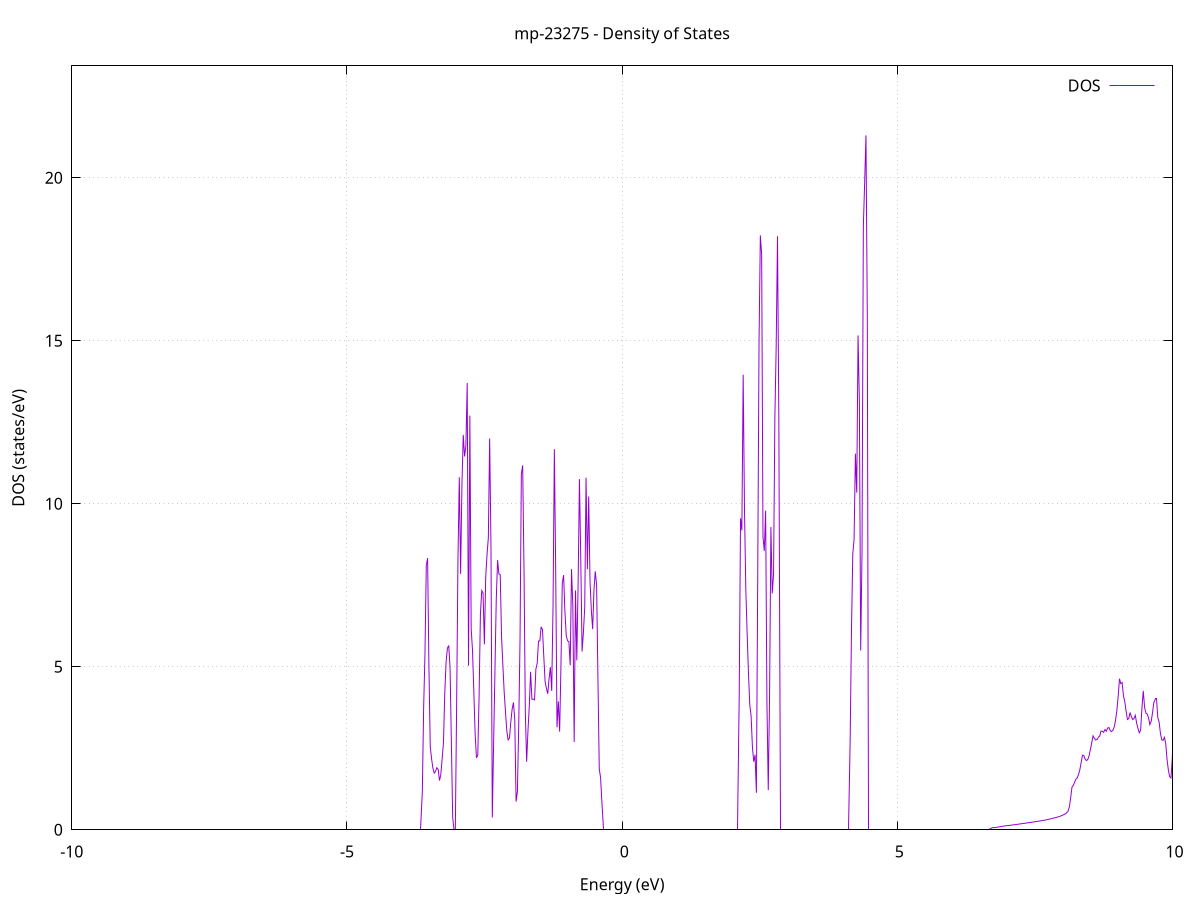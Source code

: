 set title 'mp-23275 - Density of States'
set xlabel 'Energy (eV)'
set ylabel 'DOS (states/eV)'
set grid
set xrange [-10:10]
set yrange [0:23.435]
set xzeroaxis lt -1
set terminal png size 800,600
set output 'mp-23275_dos_gnuplot.png'
plot '-' using 1:2 with lines title 'DOS'
-34.700200 0.000000
-34.676200 0.000000
-34.652200 0.000000
-34.628200 0.000000
-34.604200 0.000000
-34.580200 0.000000
-34.556200 0.000000
-34.532300 0.000000
-34.508300 0.000000
-34.484300 0.000000
-34.460300 0.000000
-34.436300 0.000000
-34.412300 0.000000
-34.388300 0.000000
-34.364300 0.000000
-34.340300 0.000000
-34.316300 0.000000
-34.292300 0.000000
-34.268300 0.000000
-34.244300 0.000000
-34.220400 0.000000
-34.196400 0.000000
-34.172400 0.000000
-34.148400 0.000000
-34.124400 0.000000
-34.100400 0.000000
-34.076400 0.000000
-34.052400 0.000000
-34.028400 0.000000
-34.004400 0.000000
-33.980400 0.000000
-33.956400 0.000000
-33.932500 0.000000
-33.908500 0.000000
-33.884500 0.000000
-33.860500 0.000000
-33.836500 0.000000
-33.812500 0.000000
-33.788500 0.000000
-33.764500 0.000000
-33.740500 0.000000
-33.716500 0.000000
-33.692500 0.000000
-33.668500 0.000000
-33.644600 0.000000
-33.620600 0.000000
-33.596600 0.000000
-33.572600 0.000000
-33.548600 0.000000
-33.524600 0.000000
-33.500600 0.000000
-33.476600 0.000000
-33.452600 0.000000
-33.428600 0.000000
-33.404600 0.000000
-33.380600 0.000000
-33.356700 0.000000
-33.332700 0.000000
-33.308700 0.000000
-33.284700 0.000000
-33.260700 0.000000
-33.236700 0.000000
-33.212700 0.000000
-33.188700 0.000000
-33.164700 0.000000
-33.140700 0.000000
-33.116700 0.000000
-33.092700 0.000000
-33.068800 0.000000
-33.044800 0.000000
-33.020800 0.000000
-32.996800 0.000000
-32.972800 0.000000
-32.948800 0.000000
-32.924800 0.000000
-32.900800 0.000000
-32.876800 0.000000
-32.852800 0.000000
-32.828800 0.000000
-32.804800 0.000000
-32.780800 0.000000
-32.756900 0.000000
-32.732900 0.000000
-32.708900 0.000000
-32.684900 0.000000
-32.660900 0.000000
-32.636900 0.000000
-32.612900 0.000000
-32.588900 0.000000
-32.564900 0.000000
-32.540900 0.000000
-32.516900 238.869900
-32.492900 0.000000
-32.469000 126.171100
-32.445000 0.000000
-32.421000 0.000000
-32.397000 0.000000
-32.373000 0.000000
-32.349000 0.000000
-32.325000 0.000000
-32.301000 0.000000
-32.277000 0.000000
-32.253000 0.000000
-32.229000 0.000000
-32.205000 0.000000
-32.181100 0.000000
-32.157100 0.000000
-32.133100 0.000000
-32.109100 0.000000
-32.085100 0.000000
-32.061100 0.000000
-32.037100 0.000000
-32.013100 0.000000
-31.989100 0.000000
-31.965100 0.000000
-31.941100 0.000000
-31.917100 0.000000
-31.893200 0.000000
-31.869200 0.000000
-31.845200 0.000000
-31.821200 0.000000
-31.797200 0.000000
-31.773200 0.000000
-31.749200 0.000000
-31.725200 0.000000
-31.701200 0.000000
-31.677200 0.000000
-31.653200 0.000000
-31.629200 0.000000
-31.605200 0.000000
-31.581300 0.000000
-31.557300 0.000000
-31.533300 0.000000
-31.509300 0.000000
-31.485300 0.000000
-31.461300 0.000000
-31.437300 0.000000
-31.413300 0.000000
-31.389300 0.000000
-31.365300 0.000000
-31.341300 0.000000
-31.317300 0.000000
-31.293400 0.000000
-31.269400 0.000000
-31.245400 0.000000
-31.221400 0.000000
-31.197400 0.000000
-31.173400 0.000000
-31.149400 0.000000
-31.125400 0.000000
-31.101400 0.000000
-31.077400 0.000000
-31.053400 0.000000
-31.029400 0.000000
-31.005500 0.000000
-30.981500 0.000000
-30.957500 0.000000
-30.933500 0.000000
-30.909500 0.000000
-30.885500 0.000000
-30.861500 0.000000
-30.837500 0.000000
-30.813500 0.000000
-30.789500 0.000000
-30.765500 0.000000
-30.741500 0.000000
-30.717600 0.000000
-30.693600 0.000000
-30.669600 0.000000
-30.645600 0.000000
-30.621600 0.000000
-30.597600 0.000000
-30.573600 0.000000
-30.549600 0.000000
-30.525600 0.000000
-30.501600 0.000000
-30.477600 0.000000
-30.453600 0.000000
-30.429600 0.000000
-30.405700 0.000000
-30.381700 0.000000
-30.357700 0.000000
-30.333700 0.000000
-30.309700 0.000000
-30.285700 0.000000
-30.261700 0.000000
-30.237700 0.000000
-30.213700 0.000000
-30.189700 0.000000
-30.165700 0.000000
-30.141700 0.000000
-30.117800 0.000000
-30.093800 0.000000
-30.069800 0.000000
-30.045800 0.000000
-30.021800 0.000000
-29.997800 0.000000
-29.973800 0.000000
-29.949800 0.000000
-29.925800 0.000000
-29.901800 0.000000
-29.877800 0.000000
-29.853800 0.000000
-29.829900 0.000000
-29.805900 0.000000
-29.781900 0.000000
-29.757900 0.000000
-29.733900 0.000000
-29.709900 0.000000
-29.685900 0.000000
-29.661900 0.000000
-29.637900 0.000000
-29.613900 0.000000
-29.589900 0.000000
-29.565900 0.000000
-29.542000 0.000000
-29.518000 0.000000
-29.494000 0.000000
-29.470000 0.000000
-29.446000 0.000000
-29.422000 0.000000
-29.398000 0.000000
-29.374000 0.000000
-29.350000 0.000000
-29.326000 0.000000
-29.302000 0.000000
-29.278000 0.000000
-29.254000 0.000000
-29.230100 0.000000
-29.206100 0.000000
-29.182100 0.000000
-29.158100 0.000000
-29.134100 0.000000
-29.110100 0.000000
-29.086100 0.000000
-29.062100 0.000000
-29.038100 0.000000
-29.014100 0.000000
-28.990100 0.000000
-28.966100 0.000000
-28.942200 0.000000
-28.918200 0.000000
-28.894200 0.000000
-28.870200 0.000000
-28.846200 0.000000
-28.822200 0.000000
-28.798200 0.000000
-28.774200 0.000000
-28.750200 0.000000
-28.726200 0.000000
-28.702200 0.000000
-28.678200 0.000000
-28.654300 0.000000
-28.630300 0.000000
-28.606300 0.000000
-28.582300 0.000000
-28.558300 0.000000
-28.534300 0.000000
-28.510300 0.000000
-28.486300 0.000000
-28.462300 0.000000
-28.438300 0.000000
-28.414300 0.000000
-28.390300 0.000000
-28.366400 0.000000
-28.342400 0.000000
-28.318400 0.000000
-28.294400 0.000000
-28.270400 0.000000
-28.246400 0.000000
-28.222400 0.000000
-28.198400 0.000000
-28.174400 0.000000
-28.150400 0.000000
-28.126400 0.000000
-28.102400 0.000000
-28.078500 0.000000
-28.054500 0.000000
-28.030500 0.000000
-28.006500 0.000000
-27.982500 0.000000
-27.958500 0.000000
-27.934500 0.000000
-27.910500 0.000000
-27.886500 0.000000
-27.862500 0.000000
-27.838500 0.000000
-27.814500 0.000000
-27.790500 0.000000
-27.766600 0.000000
-27.742600 0.000000
-27.718600 0.000000
-27.694600 0.000000
-27.670600 0.000000
-27.646600 0.000000
-27.622600 0.000000
-27.598600 0.000000
-27.574600 0.000000
-27.550600 0.000000
-27.526600 0.000000
-27.502600 0.000000
-27.478700 0.000000
-27.454700 0.000000
-27.430700 0.000000
-27.406700 0.000000
-27.382700 0.000000
-27.358700 0.000000
-27.334700 0.000000
-27.310700 0.000000
-27.286700 0.000000
-27.262700 0.000000
-27.238700 0.000000
-27.214700 0.000000
-27.190800 0.000000
-27.166800 0.000000
-27.142800 0.000000
-27.118800 0.000000
-27.094800 0.000000
-27.070800 0.000000
-27.046800 0.000000
-27.022800 0.000000
-26.998800 0.000000
-26.974800 0.000000
-26.950800 0.000000
-26.926800 0.000000
-26.902900 0.000000
-26.878900 0.000000
-26.854900 0.000000
-26.830900 0.000000
-26.806900 0.000000
-26.782900 0.000000
-26.758900 0.000000
-26.734900 0.000000
-26.710900 0.000000
-26.686900 0.000000
-26.662900 0.000000
-26.638900 0.000000
-26.614900 0.000000
-26.591000 0.000000
-26.567000 0.000000
-26.543000 0.000000
-26.519000 0.000000
-26.495000 0.000000
-26.471000 0.000000
-26.447000 0.000000
-26.423000 0.000000
-26.399000 0.000000
-26.375000 0.000000
-26.351000 0.000000
-26.327000 0.000000
-26.303100 0.000000
-26.279100 0.000000
-26.255100 0.000000
-26.231100 0.000000
-26.207100 0.000000
-26.183100 0.000000
-26.159100 0.000000
-26.135100 0.000000
-26.111100 0.000000
-26.087100 0.000000
-26.063100 0.000000
-26.039100 0.000000
-26.015200 0.000000
-25.991200 0.000000
-25.967200 0.000000
-25.943200 0.000000
-25.919200 0.000000
-25.895200 0.000000
-25.871200 0.000000
-25.847200 0.000000
-25.823200 0.000000
-25.799200 0.000000
-25.775200 0.000000
-25.751200 0.000000
-25.727300 0.000000
-25.703300 0.000000
-25.679300 0.000000
-25.655300 0.000000
-25.631300 0.000000
-25.607300 0.000000
-25.583300 0.000000
-25.559300 0.000000
-25.535300 0.000000
-25.511300 0.000000
-25.487300 0.000000
-25.463300 0.000000
-25.439300 0.000000
-25.415400 0.000000
-25.391400 0.000000
-25.367400 0.000000
-25.343400 0.000000
-25.319400 0.000000
-25.295400 0.000000
-25.271400 0.000000
-25.247400 0.000000
-25.223400 0.000000
-25.199400 0.000000
-25.175400 0.000000
-25.151400 0.000000
-25.127500 0.000000
-25.103500 0.000000
-25.079500 0.000000
-25.055500 0.000000
-25.031500 0.000000
-25.007500 0.000000
-24.983500 0.000000
-24.959500 0.000000
-24.935500 0.000000
-24.911500 0.000000
-24.887500 0.000000
-24.863500 0.000000
-24.839600 0.000000
-24.815600 0.000000
-24.791600 0.000000
-24.767600 0.000000
-24.743600 0.000000
-24.719600 0.000000
-24.695600 0.000000
-24.671600 0.000000
-24.647600 0.000000
-24.623600 0.000000
-24.599600 0.000000
-24.575600 0.000000
-24.551700 0.000000
-24.527700 0.000000
-24.503700 0.000000
-24.479700 0.000000
-24.455700 0.000000
-24.431700 0.000000
-24.407700 0.000000
-24.383700 0.000000
-24.359700 0.000000
-24.335700 0.000000
-24.311700 0.000000
-24.287700 0.000000
-24.263800 0.000000
-24.239800 0.000000
-24.215800 0.000000
-24.191800 0.000000
-24.167800 0.000000
-24.143800 0.000000
-24.119800 0.000000
-24.095800 0.000000
-24.071800 0.000000
-24.047800 0.000000
-24.023800 0.000000
-23.999800 0.000000
-23.975800 0.000000
-23.951900 0.000000
-23.927900 0.000000
-23.903900 0.000000
-23.879900 0.000000
-23.855900 0.000000
-23.831900 0.000000
-23.807900 0.000000
-23.783900 0.000000
-23.759900 0.000000
-23.735900 0.000000
-23.711900 0.000000
-23.687900 0.000000
-23.664000 0.000000
-23.640000 0.000000
-23.616000 0.000000
-23.592000 0.000000
-23.568000 0.000000
-23.544000 0.000000
-23.520000 0.000000
-23.496000 0.000000
-23.472000 0.000000
-23.448000 0.000000
-23.424000 0.000000
-23.400000 0.000000
-23.376100 0.000000
-23.352100 0.000000
-23.328100 0.000000
-23.304100 0.000000
-23.280100 0.000000
-23.256100 0.000000
-23.232100 0.000000
-23.208100 0.000000
-23.184100 0.000000
-23.160100 0.000000
-23.136100 0.000000
-23.112100 0.000000
-23.088200 0.000000
-23.064200 0.000000
-23.040200 0.000000
-23.016200 0.000000
-22.992200 0.000000
-22.968200 0.000000
-22.944200 0.000000
-22.920200 0.000000
-22.896200 0.000000
-22.872200 0.000000
-22.848200 0.000000
-22.824200 0.000000
-22.800200 0.000000
-22.776300 0.000000
-22.752300 0.000000
-22.728300 0.000000
-22.704300 0.000000
-22.680300 0.000000
-22.656300 0.000000
-22.632300 0.000000
-22.608300 0.000000
-22.584300 0.000000
-22.560300 0.000000
-22.536300 0.000000
-22.512300 0.000000
-22.488400 0.000000
-22.464400 0.000000
-22.440400 0.000000
-22.416400 0.000000
-22.392400 0.000000
-22.368400 0.000000
-22.344400 0.000000
-22.320400 0.000000
-22.296400 0.000000
-22.272400 0.000000
-22.248400 0.000000
-22.224400 0.000000
-22.200500 0.000000
-22.176500 0.000000
-22.152500 0.000000
-22.128500 0.000000
-22.104500 0.000000
-22.080500 0.000000
-22.056500 0.000000
-22.032500 0.000000
-22.008500 0.000000
-21.984500 0.000000
-21.960500 0.000000
-21.936500 0.000000
-21.912600 0.000000
-21.888600 0.000000
-21.864600 0.000000
-21.840600 0.000000
-21.816600 0.000000
-21.792600 0.000000
-21.768600 0.000000
-21.744600 0.000000
-21.720600 0.000000
-21.696600 0.000000
-21.672600 0.000000
-21.648600 0.000000
-21.624600 0.000000
-21.600700 0.000000
-21.576700 0.000000
-21.552700 0.000000
-21.528700 0.000000
-21.504700 0.000000
-21.480700 0.000000
-21.456700 0.000000
-21.432700 0.000000
-21.408700 0.000000
-21.384700 0.000000
-21.360700 0.000000
-21.336700 0.000000
-21.312800 0.000000
-21.288800 0.000000
-21.264800 0.000000
-21.240800 0.000000
-21.216800 0.000000
-21.192800 0.000000
-21.168800 0.000000
-21.144800 0.000000
-21.120800 0.000000
-21.096800 0.000000
-21.072800 0.000000
-21.048800 0.000000
-21.024900 0.000000
-21.000900 0.000000
-20.976900 0.000000
-20.952900 0.000000
-20.928900 0.000000
-20.904900 0.000000
-20.880900 0.000000
-20.856900 0.000000
-20.832900 0.000000
-20.808900 0.000000
-20.784900 0.000000
-20.760900 0.000000
-20.737000 0.000000
-20.713000 0.000000
-20.689000 0.000000
-20.665000 0.000000
-20.641000 0.000000
-20.617000 0.000000
-20.593000 0.000000
-20.569000 0.000000
-20.545000 0.000000
-20.521000 0.000000
-20.497000 0.000000
-20.473000 0.000000
-20.449100 0.000000
-20.425100 0.000000
-20.401100 0.000000
-20.377100 0.000000
-20.353100 0.000000
-20.329100 0.000000
-20.305100 0.000000
-20.281100 0.000000
-20.257100 0.000000
-20.233100 0.000000
-20.209100 0.000000
-20.185100 0.000000
-20.161100 0.000000
-20.137200 0.000000
-20.113200 0.000000
-20.089200 0.000000
-20.065200 0.000000
-20.041200 0.000000
-20.017200 0.000000
-19.993200 0.000000
-19.969200 0.000000
-19.945200 0.000000
-19.921200 0.000000
-19.897200 0.000000
-19.873200 0.000000
-19.849300 0.000000
-19.825300 0.000000
-19.801300 0.000000
-19.777300 0.000000
-19.753300 0.000000
-19.729300 0.000000
-19.705300 0.000000
-19.681300 0.000000
-19.657300 0.000000
-19.633300 0.000000
-19.609300 0.000000
-19.585300 0.000000
-19.561400 0.000000
-19.537400 0.000000
-19.513400 0.000000
-19.489400 0.000000
-19.465400 0.000000
-19.441400 0.000000
-19.417400 0.000000
-19.393400 0.000000
-19.369400 0.000000
-19.345400 0.000000
-19.321400 0.000000
-19.297400 0.000000
-19.273500 0.000000
-19.249500 0.000000
-19.225500 0.000000
-19.201500 0.000000
-19.177500 0.000000
-19.153500 0.000000
-19.129500 0.000000
-19.105500 0.000000
-19.081500 0.000000
-19.057500 0.000000
-19.033500 0.000000
-19.009500 0.000000
-18.985500 0.000000
-18.961600 0.000000
-18.937600 0.000000
-18.913600 0.000000
-18.889600 0.000000
-18.865600 0.000000
-18.841600 0.000000
-18.817600 0.000000
-18.793600 0.000000
-18.769600 0.000000
-18.745600 0.000000
-18.721600 0.000000
-18.697600 0.000000
-18.673700 0.000000
-18.649700 0.000000
-18.625700 0.000000
-18.601700 0.000000
-18.577700 0.000000
-18.553700 0.000000
-18.529700 0.000000
-18.505700 0.000000
-18.481700 0.000000
-18.457700 0.000000
-18.433700 0.000000
-18.409700 0.000000
-18.385800 0.000000
-18.361800 0.000000
-18.337800 0.000000
-18.313800 0.000000
-18.289800 0.000000
-18.265800 0.000000
-18.241800 0.000000
-18.217800 0.000000
-18.193800 0.000000
-18.169800 0.000000
-18.145800 0.000000
-18.121800 0.000000
-18.097900 0.000000
-18.073900 0.000000
-18.049900 0.000000
-18.025900 0.000000
-18.001900 0.000000
-17.977900 0.000000
-17.953900 0.000000
-17.929900 0.000000
-17.905900 0.000000
-17.881900 0.000000
-17.857900 0.000000
-17.833900 0.000000
-17.809900 0.000000
-17.786000 0.000000
-17.762000 0.000000
-17.738000 0.000000
-17.714000 0.000000
-17.690000 0.000000
-17.666000 0.000000
-17.642000 0.000000
-17.618000 0.000000
-17.594000 0.000000
-17.570000 0.000000
-17.546000 0.000000
-17.522000 0.000000
-17.498100 0.000000
-17.474100 0.000000
-17.450100 0.000000
-17.426100 0.000000
-17.402100 0.000000
-17.378100 0.000000
-17.354100 0.000000
-17.330100 0.000000
-17.306100 0.000000
-17.282100 0.000000
-17.258100 0.000000
-17.234100 0.000000
-17.210200 0.000000
-17.186200 0.000000
-17.162200 0.000000
-17.138200 0.000000
-17.114200 0.000000
-17.090200 0.000000
-17.066200 0.000000
-17.042200 0.000000
-17.018200 0.000000
-16.994200 0.000000
-16.970200 0.000000
-16.946200 0.000000
-16.922300 0.000000
-16.898300 0.000000
-16.874300 0.000000
-16.850300 0.000000
-16.826300 0.000000
-16.802300 0.000000
-16.778300 0.000000
-16.754300 0.000000
-16.730300 0.000000
-16.706300 0.000000
-16.682300 0.000000
-16.658300 0.000000
-16.634400 0.000000
-16.610400 0.000000
-16.586400 0.000000
-16.562400 0.000000
-16.538400 0.000000
-16.514400 0.000000
-16.490400 0.000000
-16.466400 0.000000
-16.442400 0.000000
-16.418400 0.000000
-16.394400 0.000000
-16.370400 0.000000
-16.346400 0.000000
-16.322500 0.000000
-16.298500 0.000000
-16.274500 0.000000
-16.250500 0.000000
-16.226500 0.000000
-16.202500 0.000000
-16.178500 0.000000
-16.154500 0.000000
-16.130500 0.000000
-16.106500 0.000000
-16.082500 0.000000
-16.058500 0.000000
-16.034600 0.000000
-16.010600 0.000000
-15.986600 0.000000
-15.962600 0.000000
-15.938600 0.000000
-15.914600 0.000000
-15.890600 0.000000
-15.866600 0.000000
-15.842600 0.000000
-15.818600 0.000000
-15.794600 0.000000
-15.770600 0.000000
-15.746700 0.000000
-15.722700 0.000000
-15.698700 0.000000
-15.674700 0.000000
-15.650700 0.000000
-15.626700 0.000000
-15.602700 0.000000
-15.578700 0.000000
-15.554700 0.000000
-15.530700 0.000000
-15.506700 0.000000
-15.482700 0.000000
-15.458800 0.000000
-15.434800 0.000000
-15.410800 0.000000
-15.386800 0.000000
-15.362800 0.000000
-15.338800 0.000000
-15.314800 0.000000
-15.290800 0.000000
-15.266800 0.000000
-15.242800 0.000000
-15.218800 0.000000
-15.194800 0.000000
-15.170800 0.000000
-15.146900 0.000000
-15.122900 0.000000
-15.098900 0.000000
-15.074900 0.000000
-15.050900 0.000000
-15.026900 0.000000
-15.002900 0.000000
-14.978900 0.000000
-14.954900 0.000000
-14.930900 0.000000
-14.906900 0.000000
-14.882900 0.000000
-14.859000 0.000000
-14.835000 0.000000
-14.811000 0.000000
-14.787000 0.000000
-14.763000 0.000000
-14.739000 0.000000
-14.715000 0.000000
-14.691000 0.000000
-14.667000 0.000000
-14.643000 0.000000
-14.619000 0.000000
-14.595000 0.000000
-14.571100 0.000000
-14.547100 0.000000
-14.523100 0.000000
-14.499100 0.000000
-14.475100 0.000000
-14.451100 0.000000
-14.427100 0.000000
-14.403100 0.000000
-14.379100 0.000000
-14.355100 0.000000
-14.331100 0.000000
-14.307100 0.000000
-14.283200 0.000000
-14.259200 0.000000
-14.235200 0.000000
-14.211200 0.000000
-14.187200 0.000000
-14.163200 0.000000
-14.139200 0.439400
-14.115200 0.947600
-14.091200 1.493700
-14.067200 1.913900
-14.043200 2.077400
-14.019200 2.074200
-13.995200 2.166600
-13.971300 2.227700
-13.947300 2.319200
-13.923300 2.433600
-13.899300 2.559900
-13.875300 2.746100
-13.851300 3.071100
-13.827300 4.007300
-13.803300 4.512900
-13.779300 2.894600
-13.755300 1.880500
-13.731300 1.268300
-13.707300 0.281600
-13.683400 0.000000
-13.659400 0.000000
-13.635400 2.081400
-13.611400 1.972100
-13.587400 5.714000
-13.563400 4.829300
-13.539400 3.531200
-13.515400 3.070000
-13.491400 4.426500
-13.467400 6.178400
-13.443400 5.366500
-13.419400 10.184600
-13.395500 9.136400
-13.371500 18.076800
-13.347500 22.454000
-13.323500 34.113200
-13.299500 44.139200
-13.275500 39.294400
-13.251500 0.000000
-13.227500 0.000000
-13.203500 0.000000
-13.179500 0.000000
-13.155500 0.000000
-13.131500 0.000000
-13.107600 0.000000
-13.083600 0.000000
-13.059600 0.000000
-13.035600 0.000000
-13.011600 0.000000
-12.987600 0.000000
-12.963600 0.000000
-12.939600 0.000000
-12.915600 0.000000
-12.891600 0.000000
-12.867600 0.000000
-12.843600 0.000000
-12.819600 0.000000
-12.795700 0.000000
-12.771700 0.000000
-12.747700 0.000000
-12.723700 0.000000
-12.699700 0.000000
-12.675700 0.000000
-12.651700 0.000000
-12.627700 0.000000
-12.603700 0.000000
-12.579700 0.000000
-12.555700 0.000000
-12.531700 0.000000
-12.507800 0.000000
-12.483800 0.000000
-12.459800 0.000000
-12.435800 0.000000
-12.411800 0.000000
-12.387800 0.000000
-12.363800 0.000000
-12.339800 0.000000
-12.315800 0.000000
-12.291800 0.000000
-12.267800 0.000000
-12.243800 0.000000
-12.219900 0.000000
-12.195900 0.000000
-12.171900 0.000000
-12.147900 0.000000
-12.123900 0.000000
-12.099900 0.000000
-12.075900 0.000000
-12.051900 0.000000
-12.027900 0.000000
-12.003900 0.000000
-11.979900 0.000000
-11.955900 0.000000
-11.932000 0.000000
-11.908000 0.000000
-11.884000 0.000000
-11.860000 0.000000
-11.836000 0.000000
-11.812000 0.000000
-11.788000 0.000000
-11.764000 0.000000
-11.740000 0.000000
-11.716000 0.000000
-11.692000 0.000000
-11.668000 0.000000
-11.644100 0.000000
-11.620100 0.000000
-11.596100 0.000000
-11.572100 0.000000
-11.548100 0.000000
-11.524100 0.000000
-11.500100 0.000000
-11.476100 0.000000
-11.452100 0.000000
-11.428100 0.000000
-11.404100 0.000000
-11.380100 0.000000
-11.356100 0.000000
-11.332200 0.000000
-11.308200 0.000000
-11.284200 0.000000
-11.260200 0.000000
-11.236200 0.000000
-11.212200 0.000000
-11.188200 0.000000
-11.164200 0.000000
-11.140200 0.000000
-11.116200 0.000000
-11.092200 0.000000
-11.068200 0.000000
-11.044300 0.000000
-11.020300 0.000000
-10.996300 0.000000
-10.972300 0.000000
-10.948300 0.000000
-10.924300 0.000000
-10.900300 0.000000
-10.876300 0.000000
-10.852300 0.000000
-10.828300 0.000000
-10.804300 0.000000
-10.780300 0.000000
-10.756400 0.000000
-10.732400 0.000000
-10.708400 0.000000
-10.684400 0.000000
-10.660400 0.000000
-10.636400 0.000000
-10.612400 0.000000
-10.588400 0.000000
-10.564400 0.000000
-10.540400 0.000000
-10.516400 0.000000
-10.492400 0.000000
-10.468500 0.000000
-10.444500 0.000000
-10.420500 0.000000
-10.396500 0.000000
-10.372500 0.000000
-10.348500 0.000000
-10.324500 0.000000
-10.300500 0.000000
-10.276500 0.000000
-10.252500 0.000000
-10.228500 0.000000
-10.204500 0.000000
-10.180500 0.000000
-10.156600 0.000000
-10.132600 0.000000
-10.108600 0.000000
-10.084600 0.000000
-10.060600 0.000000
-10.036600 0.000000
-10.012600 0.000000
-9.988600 0.000000
-9.964600 0.000000
-9.940600 0.000000
-9.916600 0.000000
-9.892600 0.000000
-9.868700 0.000000
-9.844700 0.000000
-9.820700 0.000000
-9.796700 0.000000
-9.772700 0.000000
-9.748700 0.000000
-9.724700 0.000000
-9.700700 0.000000
-9.676700 0.000000
-9.652700 0.000000
-9.628700 0.000000
-9.604700 0.000000
-9.580800 0.000000
-9.556800 0.000000
-9.532800 0.000000
-9.508800 0.000000
-9.484800 0.000000
-9.460800 0.000000
-9.436800 0.000000
-9.412800 0.000000
-9.388800 0.000000
-9.364800 0.000000
-9.340800 0.000000
-9.316800 0.000000
-9.292900 0.000000
-9.268900 0.000000
-9.244900 0.000000
-9.220900 0.000000
-9.196900 0.000000
-9.172900 0.000000
-9.148900 0.000000
-9.124900 0.000000
-9.100900 0.000000
-9.076900 0.000000
-9.052900 0.000000
-9.028900 0.000000
-9.004900 0.000000
-8.981000 0.000000
-8.957000 0.000000
-8.933000 0.000000
-8.909000 0.000000
-8.885000 0.000000
-8.861000 0.000000
-8.837000 0.000000
-8.813000 0.000000
-8.789000 0.000000
-8.765000 0.000000
-8.741000 0.000000
-8.717000 0.000000
-8.693100 0.000000
-8.669100 0.000000
-8.645100 0.000000
-8.621100 0.000000
-8.597100 0.000000
-8.573100 0.000000
-8.549100 0.000000
-8.525100 0.000000
-8.501100 0.000000
-8.477100 0.000000
-8.453100 0.000000
-8.429100 0.000000
-8.405200 0.000000
-8.381200 0.000000
-8.357200 0.000000
-8.333200 0.000000
-8.309200 0.000000
-8.285200 0.000000
-8.261200 0.000000
-8.237200 0.000000
-8.213200 0.000000
-8.189200 0.000000
-8.165200 0.000000
-8.141200 0.000000
-8.117300 0.000000
-8.093300 0.000000
-8.069300 0.000000
-8.045300 0.000000
-8.021300 0.000000
-7.997300 0.000000
-7.973300 0.000000
-7.949300 0.000000
-7.925300 0.000000
-7.901300 0.000000
-7.877300 0.000000
-7.853300 0.000000
-7.829400 0.000000
-7.805400 0.000000
-7.781400 0.000000
-7.757400 0.000000
-7.733400 0.000000
-7.709400 0.000000
-7.685400 0.000000
-7.661400 0.000000
-7.637400 0.000000
-7.613400 0.000000
-7.589400 0.000000
-7.565400 0.000000
-7.541400 0.000000
-7.517500 0.000000
-7.493500 0.000000
-7.469500 0.000000
-7.445500 0.000000
-7.421500 0.000000
-7.397500 0.000000
-7.373500 0.000000
-7.349500 0.000000
-7.325500 0.000000
-7.301500 0.000000
-7.277500 0.000000
-7.253500 0.000000
-7.229600 0.000000
-7.205600 0.000000
-7.181600 0.000000
-7.157600 0.000000
-7.133600 0.000000
-7.109600 0.000000
-7.085600 0.000000
-7.061600 0.000000
-7.037600 0.000000
-7.013600 0.000000
-6.989600 0.000000
-6.965600 0.000000
-6.941700 0.000000
-6.917700 0.000000
-6.893700 0.000000
-6.869700 0.000000
-6.845700 0.000000
-6.821700 0.000000
-6.797700 0.000000
-6.773700 0.000000
-6.749700 0.000000
-6.725700 0.000000
-6.701700 0.000000
-6.677700 0.000000
-6.653800 0.000000
-6.629800 0.000000
-6.605800 0.000000
-6.581800 0.000000
-6.557800 0.000000
-6.533800 0.000000
-6.509800 0.000000
-6.485800 0.000000
-6.461800 0.000000
-6.437800 0.000000
-6.413800 0.000000
-6.389800 0.000000
-6.365800 0.000000
-6.341900 0.000000
-6.317900 0.000000
-6.293900 0.000000
-6.269900 0.000000
-6.245900 0.000000
-6.221900 0.000000
-6.197900 0.000000
-6.173900 0.000000
-6.149900 0.000000
-6.125900 0.000000
-6.101900 0.000000
-6.077900 0.000000
-6.054000 0.000000
-6.030000 0.000000
-6.006000 0.000000
-5.982000 0.000000
-5.958000 0.000000
-5.934000 0.000000
-5.910000 0.000000
-5.886000 0.000000
-5.862000 0.000000
-5.838000 0.000000
-5.814000 0.000000
-5.790000 0.000000
-5.766100 0.000000
-5.742100 0.000000
-5.718100 0.000000
-5.694100 0.000000
-5.670100 0.000000
-5.646100 0.000000
-5.622100 0.000000
-5.598100 0.000000
-5.574100 0.000000
-5.550100 0.000000
-5.526100 0.000000
-5.502100 0.000000
-5.478200 0.000000
-5.454200 0.000000
-5.430200 0.000000
-5.406200 0.000000
-5.382200 0.000000
-5.358200 0.000000
-5.334200 0.000000
-5.310200 0.000000
-5.286200 0.000000
-5.262200 0.000000
-5.238200 0.000000
-5.214200 0.000000
-5.190200 0.000000
-5.166300 0.000000
-5.142300 0.000000
-5.118300 0.000000
-5.094300 0.000000
-5.070300 0.000000
-5.046300 0.000000
-5.022300 0.000000
-4.998300 0.000000
-4.974300 0.000000
-4.950300 0.000000
-4.926300 0.000000
-4.902300 0.000000
-4.878400 0.000000
-4.854400 0.000000
-4.830400 0.000000
-4.806400 0.000000
-4.782400 0.000000
-4.758400 0.000000
-4.734400 0.000000
-4.710400 0.000000
-4.686400 0.000000
-4.662400 0.000000
-4.638400 0.000000
-4.614400 0.000000
-4.590500 0.000000
-4.566500 0.000000
-4.542500 0.000000
-4.518500 0.000000
-4.494500 0.000000
-4.470500 0.000000
-4.446500 0.000000
-4.422500 0.000000
-4.398500 0.000000
-4.374500 0.000000
-4.350500 0.000000
-4.326500 0.000000
-4.302600 0.000000
-4.278600 0.000000
-4.254600 0.000000
-4.230600 0.000000
-4.206600 0.000000
-4.182600 0.000000
-4.158600 0.000000
-4.134600 0.000000
-4.110600 0.000000
-4.086600 0.000000
-4.062600 0.000000
-4.038600 0.000000
-4.014700 0.000000
-3.990700 0.000000
-3.966700 0.000000
-3.942700 0.000000
-3.918700 0.000000
-3.894700 0.000000
-3.870700 0.000000
-3.846700 0.000000
-3.822700 0.000000
-3.798700 0.000000
-3.774700 0.000000
-3.750700 0.000000
-3.726700 0.000000
-3.702800 0.000000
-3.678800 0.000000
-3.654800 0.000000
-3.630800 1.152000
-3.606800 3.744700
-3.582800 5.393300
-3.558800 8.113400
-3.534800 8.333000
-3.510800 4.994200
-3.486800 2.548900
-3.462800 2.182200
-3.438800 1.896200
-3.414900 1.738600
-3.390900 1.792300
-3.366900 1.905100
-3.342900 1.851100
-3.318900 1.509600
-3.294900 1.690600
-3.270900 2.172000
-3.246900 2.663400
-3.222900 4.186800
-3.198900 5.148400
-3.174900 5.570200
-3.150900 5.653600
-3.127000 4.984100
-3.103000 2.685900
-3.079000 0.370600
-3.055000 0.000000
-3.031000 0.009800
-3.007000 3.876100
-2.983000 8.312400
-2.959000 10.815900
-2.935000 7.850600
-2.911000 10.590500
-2.887000 12.114600
-2.863000 11.451000
-2.839100 11.784800
-2.815100 13.708400
-2.791100 5.035300
-2.767100 12.706900
-2.743100 6.176700
-2.719100 5.506400
-2.695100 4.250600
-2.671100 2.932900
-2.647100 2.203400
-2.623100 2.294500
-2.599100 4.117400
-2.575100 6.628200
-2.551100 7.336300
-2.527200 7.263300
-2.503200 5.688100
-2.479200 7.747600
-2.455200 8.440000
-2.431200 8.954600
-2.407200 12.003900
-2.383200 8.670400
-2.359200 0.375200
-2.335200 2.664400
-2.311200 4.875900
-2.287200 7.070000
-2.263200 8.272500
-2.239300 7.850400
-2.215300 7.827700
-2.191300 5.918300
-2.167300 5.049600
-2.143300 4.225800
-2.119300 3.605200
-2.095300 3.028300
-2.071300 2.757500
-2.047300 2.816100
-2.023300 3.299500
-1.999300 3.693500
-1.975300 3.905300
-1.951400 3.403800
-1.927400 0.863300
-1.903400 1.166500
-1.879400 3.178400
-1.855400 5.835400
-1.831400 10.912300
-1.807400 11.179500
-1.783400 8.013300
-1.759400 3.626600
-1.735400 2.085200
-1.711400 3.026700
-1.687400 3.782500
-1.663500 4.845500
-1.639500 4.007700
-1.615500 4.006300
-1.591500 3.985400
-1.567500 4.929500
-1.543500 5.102300
-1.519500 5.788100
-1.495500 5.793500
-1.471500 6.227200
-1.447500 6.134600
-1.423500 5.315500
-1.399500 4.535800
-1.375500 4.334000
-1.351600 4.172400
-1.327600 4.641200
-1.303600 4.991400
-1.279600 4.259600
-1.255600 6.885900
-1.231600 11.674600
-1.207600 7.992400
-1.183600 3.145200
-1.159600 3.939900
-1.135600 3.009800
-1.111600 5.073100
-1.087600 7.564800
-1.063700 7.813800
-1.039700 6.691600
-1.015700 5.956100
-0.991700 5.794500
-0.967700 5.773100
-0.943700 5.045000
-0.919700 7.994800
-0.895700 6.857600
-0.871700 2.692100
-0.847700 7.343900
-0.823700 5.198300
-0.799700 7.573200
-0.775800 10.759800
-0.751800 8.300300
-0.727800 5.469400
-0.703800 6.061600
-0.679800 6.823800
-0.655800 10.802600
-0.631800 7.992600
-0.607800 10.222800
-0.583800 7.629300
-0.559800 6.726900
-0.535800 6.156900
-0.511800 7.368900
-0.487900 7.929200
-0.463900 7.506300
-0.439900 4.661700
-0.415900 1.870500
-0.391900 1.598600
-0.367900 0.851700
-0.343900 0.000000
-0.319900 0.000000
-0.295900 0.000000
-0.271900 0.000000
-0.247900 0.000000
-0.223900 0.000000
-0.200000 0.000000
-0.176000 0.000000
-0.152000 0.000000
-0.128000 0.000000
-0.104000 0.000000
-0.080000 0.000000
-0.056000 0.000000
-0.032000 0.000000
-0.008000 0.000000
0.016000 0.000000
0.040000 0.000000
0.064000 0.000000
0.088000 0.000000
0.111900 0.000000
0.135900 0.000000
0.159900 0.000000
0.183900 0.000000
0.207900 0.000000
0.231900 0.000000
0.255900 0.000000
0.279900 0.000000
0.303900 0.000000
0.327900 0.000000
0.351900 0.000000
0.375900 0.000000
0.399800 0.000000
0.423800 0.000000
0.447800 0.000000
0.471800 0.000000
0.495800 0.000000
0.519800 0.000000
0.543800 0.000000
0.567800 0.000000
0.591800 0.000000
0.615800 0.000000
0.639800 0.000000
0.663800 0.000000
0.687700 0.000000
0.711700 0.000000
0.735700 0.000000
0.759700 0.000000
0.783700 0.000000
0.807700 0.000000
0.831700 0.000000
0.855700 0.000000
0.879700 0.000000
0.903700 0.000000
0.927700 0.000000
0.951700 0.000000
0.975600 0.000000
0.999600 0.000000
1.023600 0.000000
1.047600 0.000000
1.071600 0.000000
1.095600 0.000000
1.119600 0.000000
1.143600 0.000000
1.167600 0.000000
1.191600 0.000000
1.215600 0.000000
1.239600 0.000000
1.263600 0.000000
1.287500 0.000000
1.311500 0.000000
1.335500 0.000000
1.359500 0.000000
1.383500 0.000000
1.407500 0.000000
1.431500 0.000000
1.455500 0.000000
1.479500 0.000000
1.503500 0.000000
1.527500 0.000000
1.551500 0.000000
1.575400 0.000000
1.599400 0.000000
1.623400 0.000000
1.647400 0.000000
1.671400 0.000000
1.695400 0.000000
1.719400 0.000000
1.743400 0.000000
1.767400 0.000000
1.791400 0.000000
1.815400 0.000000
1.839400 0.000000
1.863300 0.000000
1.887300 0.000000
1.911300 0.000000
1.935300 0.000000
1.959300 0.000000
1.983300 0.000000
2.007300 0.000000
2.031300 0.000000
2.055300 0.000000
2.079300 0.000000
2.103300 0.000000
2.127300 4.122400
2.151200 9.555200
2.175200 9.184200
2.199200 13.961100
2.223200 9.809500
2.247200 7.364700
2.271200 6.022700
2.295200 4.806700
2.319200 3.832500
2.343200 3.493200
2.367200 2.537100
2.391200 2.087700
2.415200 2.302900
2.439200 1.134000
2.463100 7.605900
2.487100 14.933200
2.511100 18.235100
2.535100 17.651600
2.559100 8.983000
2.583100 8.556600
2.607100 9.791000
2.631100 3.869600
2.655100 1.217300
2.679100 4.165200
2.703100 9.288200
2.727100 7.249900
2.751000 7.835400
2.775000 12.615900
2.799000 14.827700
2.823000 18.208400
2.847000 12.619700
2.871000 0.000000
2.895000 0.000000
2.919000 0.000000
2.943000 0.000000
2.967000 0.000000
2.991000 0.000000
3.015000 0.000000
3.038900 0.000000
3.062900 0.000000
3.086900 0.000000
3.110900 0.000000
3.134900 0.000000
3.158900 0.000000
3.182900 0.000000
3.206900 0.000000
3.230900 0.000000
3.254900 0.000000
3.278900 0.000000
3.302900 0.000000
3.326800 0.000000
3.350800 0.000000
3.374800 0.000000
3.398800 0.000000
3.422800 0.000000
3.446800 0.000000
3.470800 0.000000
3.494800 0.000000
3.518800 0.000000
3.542800 0.000000
3.566800 0.000000
3.590800 0.000000
3.614800 0.000000
3.638700 0.000000
3.662700 0.000000
3.686700 0.000000
3.710700 0.000000
3.734700 0.000000
3.758700 0.000000
3.782700 0.000000
3.806700 0.000000
3.830700 0.000000
3.854700 0.000000
3.878700 0.000000
3.902700 0.000000
3.926600 0.000000
3.950600 0.000000
3.974600 0.000000
3.998600 0.000000
4.022600 0.000000
4.046600 0.000000
4.070600 0.000000
4.094600 0.000000
4.118600 0.000000
4.142600 2.687600
4.166600 6.048700
4.190600 8.454100
4.214500 8.910800
4.238500 11.538900
4.262500 10.341300
4.286500 15.166300
4.310500 13.142700
4.334500 5.501900
4.358500 8.520400
4.382500 18.499700
4.406500 19.854900
4.430500 21.304400
4.454500 15.751200
4.478500 0.000000
4.502400 0.000000
4.526400 0.000000
4.550400 0.000000
4.574400 0.000000
4.598400 0.000000
4.622400 0.000000
4.646400 0.000000
4.670400 0.000000
4.694400 0.000000
4.718400 0.000000
4.742400 0.000000
4.766400 0.000000
4.790300 0.000000
4.814300 0.000000
4.838300 0.000000
4.862300 0.000000
4.886300 0.000000
4.910300 0.000000
4.934300 0.000000
4.958300 0.000000
4.982300 0.000000
5.006300 0.000000
5.030300 0.000000
5.054300 0.000000
5.078300 0.000000
5.102200 0.000000
5.126200 0.000000
5.150200 0.000000
5.174200 0.000000
5.198200 0.000000
5.222200 0.000000
5.246200 0.000000
5.270200 0.000000
5.294200 0.000000
5.318200 0.000000
5.342200 0.000000
5.366200 0.000000
5.390100 0.000000
5.414100 0.000000
5.438100 0.000000
5.462100 0.000000
5.486100 0.000000
5.510100 0.000000
5.534100 0.000000
5.558100 0.000000
5.582100 0.000000
5.606100 0.000000
5.630100 0.000000
5.654100 0.000000
5.678000 0.000000
5.702000 0.000000
5.726000 0.000000
5.750000 0.000000
5.774000 0.000000
5.798000 0.000000
5.822000 0.000000
5.846000 0.000000
5.870000 0.000000
5.894000 0.000000
5.918000 0.000000
5.942000 0.000000
5.965900 0.000000
5.989900 0.000000
6.013900 0.000000
6.037900 0.000000
6.061900 0.000000
6.085900 0.000000
6.109900 0.000000
6.133900 0.000000
6.157900 0.000000
6.181900 0.000000
6.205900 0.000000
6.229900 0.000000
6.253900 0.000000
6.277800 0.000000
6.301800 0.000000
6.325800 0.000000
6.349800 0.000000
6.373800 0.000000
6.397800 0.000000
6.421800 0.000000
6.445800 0.000000
6.469800 0.000000
6.493800 0.000000
6.517800 0.000000
6.541800 0.000000
6.565700 0.000000
6.589700 0.000000
6.613700 0.000000
6.637700 0.003200
6.661700 0.012600
6.685700 0.028200
6.709700 0.049900
6.733700 0.068100
6.757700 0.064000
6.781700 0.068800
6.805700 0.075400
6.829700 0.082200
6.853600 0.089300
6.877600 0.096700
6.901600 0.104300
6.925600 0.111700
6.949600 0.118300
6.973600 0.123800
6.997600 0.128200
7.021600 0.132200
7.045600 0.136400
7.069600 0.141600
7.093600 0.146900
7.117600 0.152500
7.141500 0.158100
7.165500 0.163800
7.189500 0.169500
7.213500 0.175300
7.237500 0.181200
7.261500 0.186800
7.285500 0.192400
7.309500 0.198300
7.333500 0.204200
7.357500 0.210200
7.381500 0.216000
7.405500 0.221800
7.429500 0.227800
7.453400 0.233900
7.477400 0.240000
7.501400 0.246300
7.525400 0.252600
7.549400 0.258900
7.573400 0.265300
7.597400 0.271800
7.621400 0.278400
7.645400 0.285000
7.669400 0.292000
7.693400 0.300100
7.717400 0.308900
7.741300 0.318200
7.765300 0.327700
7.789300 0.337200
7.813300 0.347000
7.837300 0.357000
7.861300 0.367300
7.885300 0.377900
7.909300 0.388800
7.933300 0.400200
7.957300 0.415000
7.981300 0.431500
8.005300 0.449200
8.029200 0.468100
8.053200 0.487500
8.077200 0.522500
8.101200 0.566500
8.125200 0.694700
8.149200 0.974200
8.173200 1.306600
8.197200 1.360800
8.221200 1.463000
8.245200 1.551300
8.269200 1.592500
8.293200 1.699100
8.317100 1.843900
8.341100 2.074800
8.365100 2.290500
8.389100 2.275600
8.413100 2.159100
8.437100 2.124600
8.461100 2.157300
8.485100 2.275000
8.509100 2.472600
8.533100 2.678600
8.557100 2.881500
8.581100 2.800800
8.605000 2.755500
8.629000 2.770600
8.653000 2.840000
8.677000 2.873100
8.701000 3.028800
8.725000 3.023300
8.749000 2.988600
8.773000 3.075600
8.797000 3.022500
8.821000 3.122100
8.845000 3.136600
8.869000 3.045500
8.893000 3.009900
8.916900 3.055900
8.940900 3.153700
8.964900 3.357400
8.988900 3.657200
9.012900 4.090200
9.036900 4.633900
9.060900 4.483700
9.084900 4.515500
9.108900 4.110600
9.132900 3.935000
9.156900 3.640600
9.180900 3.384300
9.204800 3.410700
9.228800 3.597800
9.252800 3.469800
9.276800 3.381300
9.300800 3.416900
9.324800 3.511900
9.348800 3.266700
9.372800 3.109900
9.396800 2.976600
9.420800 3.041800
9.444800 3.746200
9.468800 4.260800
9.492700 3.762100
9.516700 3.578000
9.540700 3.549300
9.564700 3.434400
9.588700 3.225700
9.612700 3.324100
9.636700 3.584700
9.660700 3.899100
9.684700 4.019800
9.708700 4.019800
9.732700 3.441600
9.756700 3.304700
9.780600 2.962400
9.804600 2.758300
9.828600 2.742900
9.852600 2.835200
9.876600 2.647600
9.900600 2.161700
9.924600 1.837500
9.948600 1.629900
9.972600 1.592600
9.996600 2.214400
10.020600 3.761900
10.044600 4.422500
10.068600 3.951500
10.092500 3.449600
10.116500 2.926700
10.140500 2.634600
10.164500 2.598900
10.188500 2.827700
10.212500 3.483800
10.236500 4.029300
10.260500 4.247500
10.284500 3.958300
10.308500 3.577000
10.332500 3.320900
10.356500 3.221700
10.380400 3.124500
10.404400 3.148500
10.428400 3.275100
10.452400 2.835000
10.476400 2.307400
10.500400 2.073200
10.524400 1.844500
10.548400 1.588900
10.572400 1.406200
10.596400 1.292700
10.620400 1.205800
10.644400 1.118900
10.668300 1.149500
10.692300 1.270600
10.716300 1.173300
10.740300 1.066900
10.764300 0.989600
10.788300 0.919100
10.812300 0.925400
10.836300 1.038900
10.860300 0.866800
10.884300 0.762900
10.908300 0.240700
10.932300 0.084900
10.956200 0.035800
10.980200 0.014900
11.004200 0.004500
11.028200 0.000200
11.052200 0.000000
11.076200 0.000000
11.100200 0.000000
11.124200 0.000000
11.148200 0.000000
11.172200 0.000000
11.196200 0.000000
11.220200 0.000000
11.244200 0.000000
11.268100 0.000000
11.292100 0.000000
11.316100 0.000000
11.340100 0.000000
11.364100 0.000000
11.388100 0.000000
11.412100 0.000000
11.436100 0.000000
11.460100 0.000000
11.484100 0.000000
11.508100 0.000000
11.532100 0.000000
11.556000 0.000000
11.580000 0.000000
11.604000 0.000000
11.628000 0.000000
11.652000 0.000000
11.676000 0.000000
11.700000 0.000000
11.724000 0.000000
11.748000 0.000000
11.772000 0.000000
11.796000 0.000000
11.820000 0.000000
11.843900 0.000000
11.867900 0.000000
11.891900 0.000000
11.915900 0.000000
11.939900 0.000000
11.963900 0.000000
11.987900 0.000000
12.011900 0.000000
12.035900 0.000000
12.059900 0.000000
12.083900 0.000000
12.107900 0.000000
12.131800 0.000000
12.155800 0.000000
12.179800 0.000000
12.203800 0.000000
12.227800 0.000000
12.251800 0.000000
12.275800 0.000000
12.299800 0.000000
12.323800 0.000000
12.347800 0.000000
12.371800 0.000000
12.395800 0.000000
12.419700 0.000000
12.443700 0.000000
12.467700 0.000000
12.491700 0.000000
12.515700 0.000000
12.539700 0.000000
12.563700 0.000000
12.587700 0.000000
12.611700 0.000000
12.635700 0.000000
12.659700 0.000000
12.683700 0.000000
12.707700 0.000000
12.731600 0.000000
12.755600 0.000000
12.779600 0.000000
12.803600 0.000000
12.827600 0.000000
12.851600 0.000000
12.875600 0.000000
12.899600 0.000000
12.923600 0.000000
12.947600 0.000000
12.971600 0.000000
12.995600 0.000000
13.019500 0.000000
13.043500 0.000000
13.067500 0.000000
13.091500 0.000000
13.115500 0.000000
13.139500 0.000000
13.163500 0.000000
13.187500 0.000000
13.211500 0.000000
13.235500 0.000000
13.259500 0.000000
13.283500 0.000000
e
